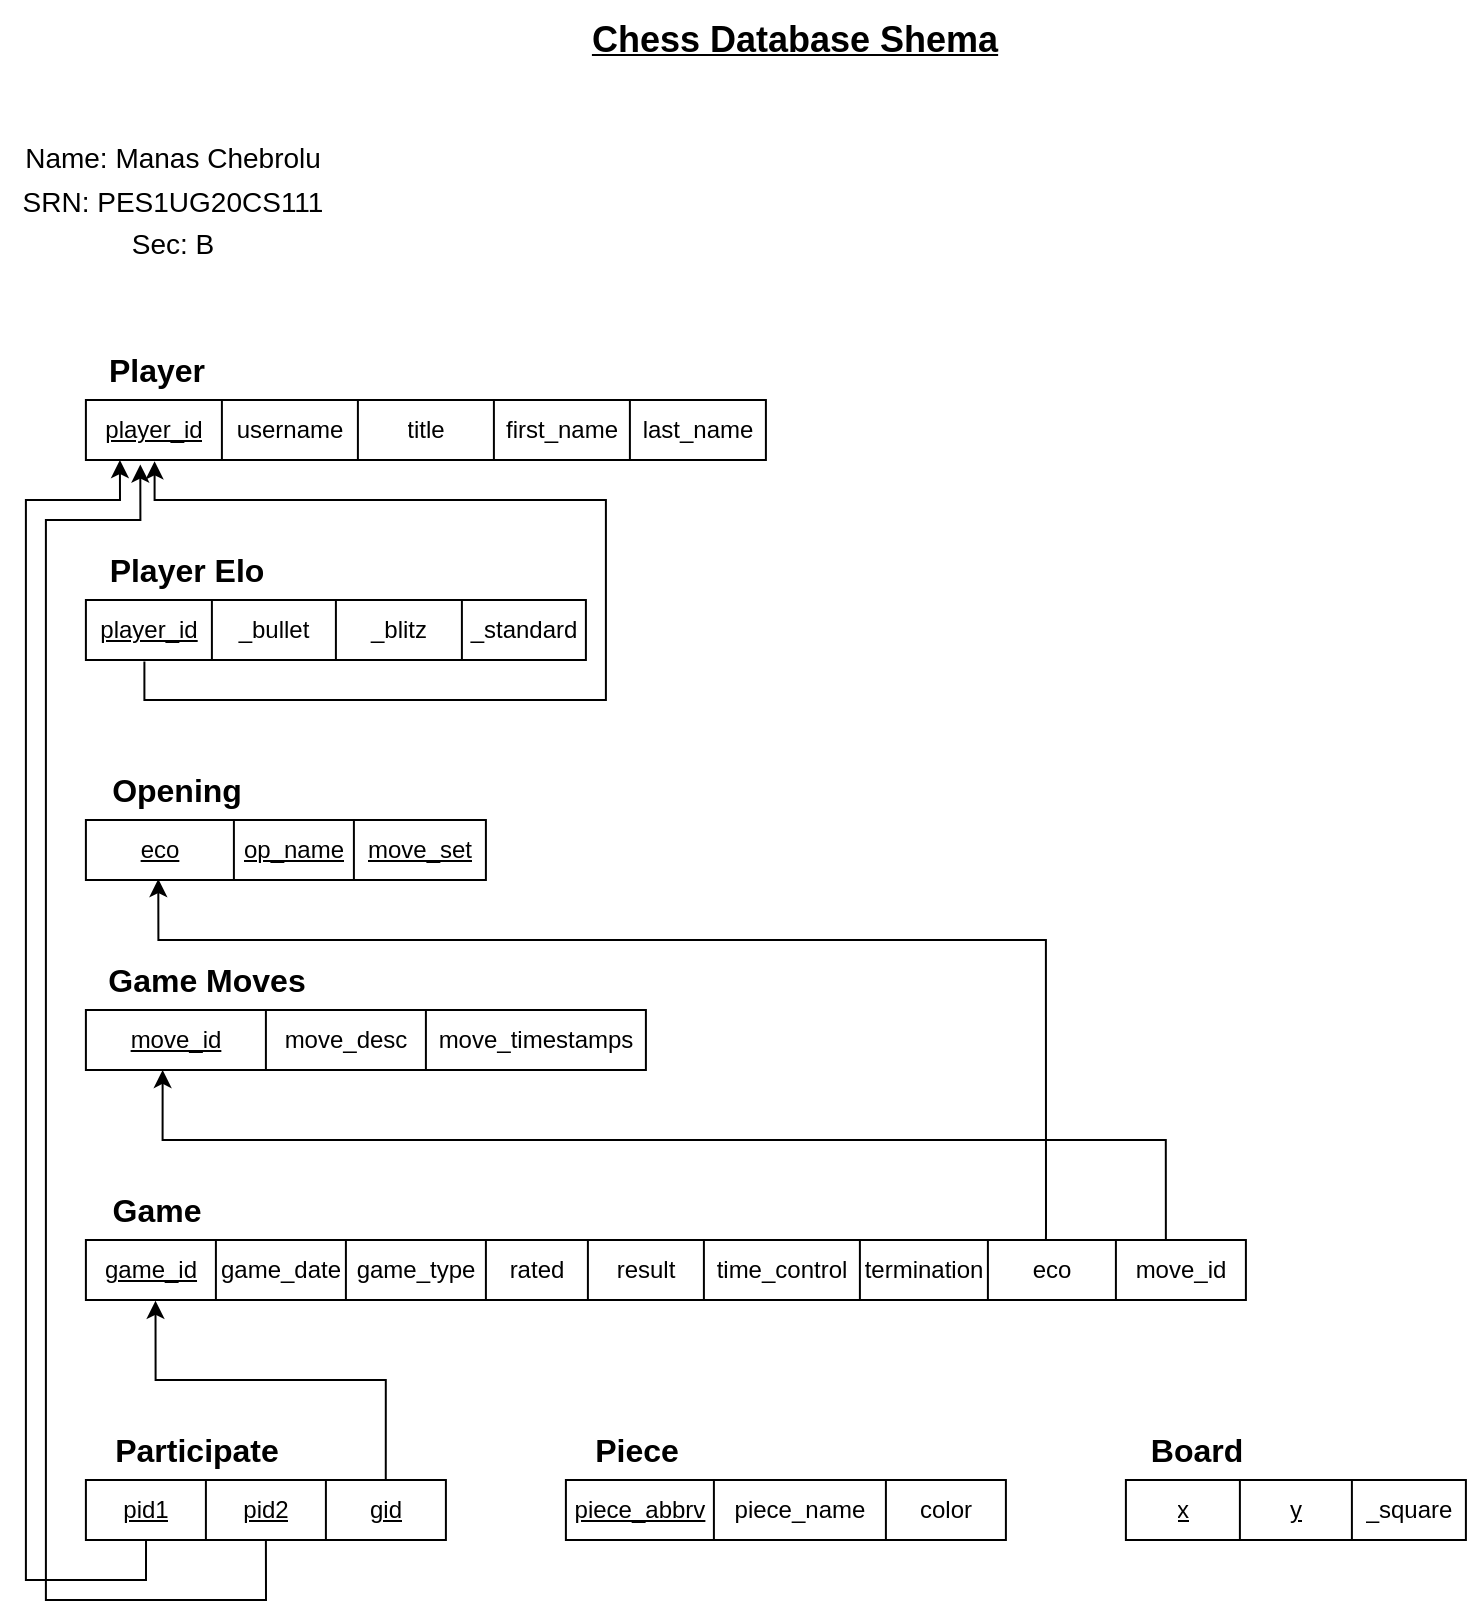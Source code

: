<mxfile version="20.3.0" type="device"><diagram id="mxFau04qipaCq8Q-isg6" name="Page-1"><mxGraphModel dx="1038" dy="649" grid="1" gridSize="10" guides="1" tooltips="1" connect="1" arrows="1" fold="1" page="1" pageScale="1" pageWidth="827" pageHeight="1169" math="0" shadow="0"><root><mxCell id="0"/><mxCell id="1" parent="0"/><mxCell id="A3EjM_pRa8vhYxY5GipD-2" value="&lt;b style=&quot;font-size: 18px;&quot;&gt;&lt;u&gt;Chess Database Shema&lt;/u&gt;&lt;/b&gt;" style="text;html=1;align=center;verticalAlign=middle;resizable=0;points=[];autosize=1;strokeColor=none;fillColor=none;" parent="1" vertex="1"><mxGeometry x="299" y="30" width="230" height="40" as="geometry"/></mxCell><mxCell id="A3EjM_pRa8vhYxY5GipD-3" value="&lt;font style=&quot;font-size: 14px;&quot;&gt;Name: Manas Chebrolu&lt;br&gt;SRN: PES1UG20CS111&lt;br&gt;Sec: B&lt;br&gt;&lt;/font&gt;" style="text;html=1;align=center;verticalAlign=middle;resizable=0;points=[];autosize=1;strokeColor=none;fillColor=none;fontSize=18;" parent="1" vertex="1"><mxGeometry x="17.5" y="90" width="170" height="80" as="geometry"/></mxCell><mxCell id="A3EjM_pRa8vhYxY5GipD-16" value="" style="shape=table;startSize=0;container=1;collapsible=0;childLayout=tableLayout;" parent="1" vertex="1"><mxGeometry x="59.95" y="230" width="340" height="30" as="geometry"/></mxCell><mxCell id="A3EjM_pRa8vhYxY5GipD-17" value="" style="shape=tableRow;horizontal=0;startSize=0;swimlaneHead=0;swimlaneBody=0;top=0;left=0;bottom=0;right=0;collapsible=0;dropTarget=0;fillColor=none;points=[[0,0.5],[1,0.5]];portConstraint=eastwest;" parent="A3EjM_pRa8vhYxY5GipD-16" vertex="1"><mxGeometry width="340" height="30" as="geometry"/></mxCell><mxCell id="A3EjM_pRa8vhYxY5GipD-18" value="&lt;u&gt;player_id&lt;/u&gt;" style="shape=partialRectangle;html=1;whiteSpace=wrap;connectable=0;overflow=hidden;fillColor=none;top=0;left=0;bottom=0;right=0;pointerEvents=1;" parent="A3EjM_pRa8vhYxY5GipD-17" vertex="1"><mxGeometry width="68" height="30" as="geometry"><mxRectangle width="68" height="30" as="alternateBounds"/></mxGeometry></mxCell><mxCell id="A3EjM_pRa8vhYxY5GipD-19" value="username" style="shape=partialRectangle;html=1;whiteSpace=wrap;connectable=0;overflow=hidden;fillColor=none;top=0;left=0;bottom=0;right=0;pointerEvents=1;" parent="A3EjM_pRa8vhYxY5GipD-17" vertex="1"><mxGeometry x="68" width="68" height="30" as="geometry"><mxRectangle width="68" height="30" as="alternateBounds"/></mxGeometry></mxCell><mxCell id="A3EjM_pRa8vhYxY5GipD-20" value="title" style="shape=partialRectangle;html=1;whiteSpace=wrap;connectable=0;overflow=hidden;fillColor=none;top=0;left=0;bottom=0;right=0;pointerEvents=1;" parent="A3EjM_pRa8vhYxY5GipD-17" vertex="1"><mxGeometry x="136" width="68" height="30" as="geometry"><mxRectangle width="68" height="30" as="alternateBounds"/></mxGeometry></mxCell><mxCell id="A3EjM_pRa8vhYxY5GipD-21" value="first_name" style="shape=partialRectangle;html=1;whiteSpace=wrap;connectable=0;overflow=hidden;fillColor=none;top=0;left=0;bottom=0;right=0;pointerEvents=1;" parent="A3EjM_pRa8vhYxY5GipD-17" vertex="1"><mxGeometry x="204" width="68" height="30" as="geometry"><mxRectangle width="68" height="30" as="alternateBounds"/></mxGeometry></mxCell><mxCell id="A3EjM_pRa8vhYxY5GipD-22" value="last_name" style="shape=partialRectangle;html=1;whiteSpace=wrap;connectable=0;overflow=hidden;fillColor=none;top=0;left=0;bottom=0;right=0;pointerEvents=1;" parent="A3EjM_pRa8vhYxY5GipD-17" vertex="1"><mxGeometry x="272" width="68" height="30" as="geometry"><mxRectangle width="68" height="30" as="alternateBounds"/></mxGeometry></mxCell><mxCell id="A3EjM_pRa8vhYxY5GipD-23" value="Player" style="text;html=1;align=center;verticalAlign=middle;resizable=0;points=[];autosize=1;strokeColor=none;fillColor=none;fontSize=16;fontStyle=1" parent="1" vertex="1"><mxGeometry x="59.95" y="200" width="70" height="30" as="geometry"/></mxCell><mxCell id="A3EjM_pRa8vhYxY5GipD-31" value="Player Elo" style="text;html=1;align=center;verticalAlign=middle;resizable=0;points=[];autosize=1;strokeColor=none;fillColor=none;fontSize=16;fontStyle=1" parent="1" vertex="1"><mxGeometry x="59.95" y="300" width="100" height="30" as="geometry"/></mxCell><mxCell id="A3EjM_pRa8vhYxY5GipD-33" value="" style="shape=table;startSize=0;container=1;collapsible=0;childLayout=tableLayout;" parent="1" vertex="1"><mxGeometry x="59.95" y="330" width="250" height="30" as="geometry"/></mxCell><mxCell id="A3EjM_pRa8vhYxY5GipD-34" value="" style="shape=tableRow;horizontal=0;startSize=0;swimlaneHead=0;swimlaneBody=0;top=0;left=0;bottom=0;right=0;collapsible=0;dropTarget=0;fillColor=none;points=[[0,0.5],[1,0.5]];portConstraint=eastwest;" parent="A3EjM_pRa8vhYxY5GipD-33" vertex="1"><mxGeometry width="250" height="30" as="geometry"/></mxCell><mxCell id="A3EjM_pRa8vhYxY5GipD-35" value="&lt;u&gt;player_id&lt;/u&gt;" style="shape=partialRectangle;html=1;whiteSpace=wrap;connectable=0;overflow=hidden;fillColor=none;top=0;left=0;bottom=0;right=0;pointerEvents=1;" parent="A3EjM_pRa8vhYxY5GipD-34" vertex="1"><mxGeometry width="63" height="30" as="geometry"><mxRectangle width="63" height="30" as="alternateBounds"/></mxGeometry></mxCell><mxCell id="A3EjM_pRa8vhYxY5GipD-36" value="_bullet" style="shape=partialRectangle;html=1;whiteSpace=wrap;connectable=0;overflow=hidden;fillColor=none;top=0;left=0;bottom=0;right=0;pointerEvents=1;" parent="A3EjM_pRa8vhYxY5GipD-34" vertex="1"><mxGeometry x="63" width="62" height="30" as="geometry"><mxRectangle width="62" height="30" as="alternateBounds"/></mxGeometry></mxCell><mxCell id="A3EjM_pRa8vhYxY5GipD-37" value="_blitz" style="shape=partialRectangle;html=1;whiteSpace=wrap;connectable=0;overflow=hidden;fillColor=none;top=0;left=0;bottom=0;right=0;pointerEvents=1;" parent="A3EjM_pRa8vhYxY5GipD-34" vertex="1"><mxGeometry x="125" width="63" height="30" as="geometry"><mxRectangle width="63" height="30" as="alternateBounds"/></mxGeometry></mxCell><mxCell id="A3EjM_pRa8vhYxY5GipD-38" value="_standard" style="shape=partialRectangle;html=1;whiteSpace=wrap;connectable=0;overflow=hidden;fillColor=none;top=0;left=0;bottom=0;right=0;pointerEvents=1;" parent="A3EjM_pRa8vhYxY5GipD-34" vertex="1"><mxGeometry x="188" width="62" height="30" as="geometry"><mxRectangle width="62" height="30" as="alternateBounds"/></mxGeometry></mxCell><mxCell id="A3EjM_pRa8vhYxY5GipD-41" value="" style="edgeStyle=segmentEdgeStyle;endArrow=classic;html=1;rounded=0;entryX=0.101;entryY=1.022;entryDx=0;entryDy=0;entryPerimeter=0;exitX=0.117;exitY=1.027;exitDx=0;exitDy=0;exitPerimeter=0;" parent="1" source="A3EjM_pRa8vhYxY5GipD-34" target="A3EjM_pRa8vhYxY5GipD-17" edge="1"><mxGeometry width="50" height="50" relative="1" as="geometry"><mxPoint x="49.95" y="420" as="sourcePoint"/><mxPoint x="99.95" y="370" as="targetPoint"/><Array as="points"><mxPoint x="88.95" y="380"/><mxPoint x="319.95" y="380"/><mxPoint x="319.95" y="280"/><mxPoint x="93.95" y="280"/></Array></mxGeometry></mxCell><mxCell id="A3EjM_pRa8vhYxY5GipD-42" value="" style="shape=table;startSize=0;container=1;collapsible=0;childLayout=tableLayout;" parent="1" vertex="1"><mxGeometry x="59.95" y="440" width="200" height="30" as="geometry"/></mxCell><mxCell id="A3EjM_pRa8vhYxY5GipD-43" value="" style="shape=tableRow;horizontal=0;startSize=0;swimlaneHead=0;swimlaneBody=0;top=0;left=0;bottom=0;right=0;collapsible=0;dropTarget=0;fillColor=none;points=[[0,0.5],[1,0.5]];portConstraint=eastwest;" parent="A3EjM_pRa8vhYxY5GipD-42" vertex="1"><mxGeometry width="200" height="30" as="geometry"/></mxCell><mxCell id="A3EjM_pRa8vhYxY5GipD-44" value="eco" style="shape=partialRectangle;html=1;whiteSpace=wrap;connectable=0;overflow=hidden;fillColor=none;top=0;left=0;bottom=0;right=0;pointerEvents=1;fontStyle=4" parent="A3EjM_pRa8vhYxY5GipD-43" vertex="1"><mxGeometry width="74" height="30" as="geometry"><mxRectangle width="74" height="30" as="alternateBounds"/></mxGeometry></mxCell><mxCell id="A3EjM_pRa8vhYxY5GipD-45" value="op_name" style="shape=partialRectangle;html=1;whiteSpace=wrap;connectable=0;overflow=hidden;fillColor=none;top=0;left=0;bottom=0;right=0;pointerEvents=1;fontStyle=4" parent="A3EjM_pRa8vhYxY5GipD-43" vertex="1"><mxGeometry x="74" width="60" height="30" as="geometry"><mxRectangle width="60" height="30" as="alternateBounds"/></mxGeometry></mxCell><mxCell id="A3EjM_pRa8vhYxY5GipD-46" value="&lt;u&gt;move_set&lt;/u&gt;" style="shape=partialRectangle;html=1;whiteSpace=wrap;connectable=0;overflow=hidden;fillColor=none;top=0;left=0;bottom=0;right=0;pointerEvents=1;" parent="A3EjM_pRa8vhYxY5GipD-43" vertex="1"><mxGeometry x="134" width="66" height="30" as="geometry"><mxRectangle width="66" height="30" as="alternateBounds"/></mxGeometry></mxCell><mxCell id="A3EjM_pRa8vhYxY5GipD-47" value="Opening" style="text;html=1;align=center;verticalAlign=middle;resizable=0;points=[];autosize=1;strokeColor=none;fillColor=none;fontSize=16;fontStyle=1" parent="1" vertex="1"><mxGeometry x="59.95" y="410" width="90" height="30" as="geometry"/></mxCell><mxCell id="A3EjM_pRa8vhYxY5GipD-48" value="" style="shape=table;startSize=0;container=1;collapsible=0;childLayout=tableLayout;" parent="1" vertex="1"><mxGeometry x="59.95" y="535" width="280" height="30" as="geometry"/></mxCell><mxCell id="A3EjM_pRa8vhYxY5GipD-49" value="" style="shape=tableRow;horizontal=0;startSize=0;swimlaneHead=0;swimlaneBody=0;top=0;left=0;bottom=0;right=0;collapsible=0;dropTarget=0;fillColor=none;points=[[0,0.5],[1,0.5]];portConstraint=eastwest;" parent="A3EjM_pRa8vhYxY5GipD-48" vertex="1"><mxGeometry width="280" height="30" as="geometry"/></mxCell><mxCell id="A3EjM_pRa8vhYxY5GipD-50" value="move_id" style="shape=partialRectangle;html=1;whiteSpace=wrap;connectable=0;overflow=hidden;fillColor=none;top=0;left=0;bottom=0;right=0;pointerEvents=1;fontStyle=4" parent="A3EjM_pRa8vhYxY5GipD-49" vertex="1"><mxGeometry width="90" height="30" as="geometry"><mxRectangle width="90" height="30" as="alternateBounds"/></mxGeometry></mxCell><mxCell id="A3EjM_pRa8vhYxY5GipD-51" value="move_desc" style="shape=partialRectangle;html=1;whiteSpace=wrap;connectable=0;overflow=hidden;fillColor=none;top=0;left=0;bottom=0;right=0;pointerEvents=1;fontStyle=0" parent="A3EjM_pRa8vhYxY5GipD-49" vertex="1"><mxGeometry x="90" width="80" height="30" as="geometry"><mxRectangle width="80" height="30" as="alternateBounds"/></mxGeometry></mxCell><mxCell id="A3EjM_pRa8vhYxY5GipD-52" value="&lt;span&gt;move_timestamps&lt;/span&gt;" style="shape=partialRectangle;html=1;whiteSpace=wrap;connectable=0;overflow=hidden;fillColor=none;top=0;left=0;bottom=0;right=0;pointerEvents=1;fontStyle=0" parent="A3EjM_pRa8vhYxY5GipD-49" vertex="1"><mxGeometry x="170" width="110" height="30" as="geometry"><mxRectangle width="110" height="30" as="alternateBounds"/></mxGeometry></mxCell><mxCell id="A3EjM_pRa8vhYxY5GipD-53" value="Game Moves" style="text;html=1;align=center;verticalAlign=middle;resizable=0;points=[];autosize=1;strokeColor=none;fillColor=none;fontSize=16;fontStyle=1" parent="1" vertex="1"><mxGeometry x="59.95" y="505" width="120" height="30" as="geometry"/></mxCell><mxCell id="A3EjM_pRa8vhYxY5GipD-54" value="" style="shape=table;startSize=0;container=1;collapsible=0;childLayout=tableLayout;" parent="1" vertex="1"><mxGeometry x="59.95" y="650" width="580" height="30" as="geometry"/></mxCell><mxCell id="A3EjM_pRa8vhYxY5GipD-55" value="" style="shape=tableRow;horizontal=0;startSize=0;swimlaneHead=0;swimlaneBody=0;top=0;left=0;bottom=0;right=0;collapsible=0;dropTarget=0;fillColor=none;points=[[0,0.5],[1,0.5]];portConstraint=eastwest;" parent="A3EjM_pRa8vhYxY5GipD-54" vertex="1"><mxGeometry width="580" height="30" as="geometry"/></mxCell><mxCell id="A3EjM_pRa8vhYxY5GipD-56" value="&lt;u&gt;game_id&lt;/u&gt;" style="shape=partialRectangle;html=1;whiteSpace=wrap;connectable=0;overflow=hidden;fillColor=none;top=0;left=0;bottom=0;right=0;pointerEvents=1;" parent="A3EjM_pRa8vhYxY5GipD-55" vertex="1"><mxGeometry width="65" height="30" as="geometry"><mxRectangle width="65" height="30" as="alternateBounds"/></mxGeometry></mxCell><mxCell id="A3EjM_pRa8vhYxY5GipD-57" value="game_date" style="shape=partialRectangle;html=1;whiteSpace=wrap;connectable=0;overflow=hidden;fillColor=none;top=0;left=0;bottom=0;right=0;pointerEvents=1;" parent="A3EjM_pRa8vhYxY5GipD-55" vertex="1"><mxGeometry x="65" width="65" height="30" as="geometry"><mxRectangle width="65" height="30" as="alternateBounds"/></mxGeometry></mxCell><mxCell id="A3EjM_pRa8vhYxY5GipD-58" value="game_type" style="shape=partialRectangle;html=1;whiteSpace=wrap;connectable=0;overflow=hidden;fillColor=none;top=0;left=0;bottom=0;right=0;pointerEvents=1;" parent="A3EjM_pRa8vhYxY5GipD-55" vertex="1"><mxGeometry x="130" width="70" height="30" as="geometry"><mxRectangle width="70" height="30" as="alternateBounds"/></mxGeometry></mxCell><mxCell id="A3EjM_pRa8vhYxY5GipD-59" value="rated" style="shape=partialRectangle;html=1;whiteSpace=wrap;connectable=0;overflow=hidden;fillColor=none;top=0;left=0;bottom=0;right=0;pointerEvents=1;" parent="A3EjM_pRa8vhYxY5GipD-55" vertex="1"><mxGeometry x="200" width="51" height="30" as="geometry"><mxRectangle width="51" height="30" as="alternateBounds"/></mxGeometry></mxCell><mxCell id="A3EjM_pRa8vhYxY5GipD-60" value="result" style="shape=partialRectangle;html=1;whiteSpace=wrap;connectable=0;overflow=hidden;fillColor=none;top=0;left=0;bottom=0;right=0;pointerEvents=1;" parent="A3EjM_pRa8vhYxY5GipD-55" vertex="1"><mxGeometry x="251" width="58" height="30" as="geometry"><mxRectangle width="58" height="30" as="alternateBounds"/></mxGeometry></mxCell><mxCell id="A3EjM_pRa8vhYxY5GipD-61" value="time_control" style="shape=partialRectangle;html=1;whiteSpace=wrap;connectable=0;overflow=hidden;fillColor=none;top=0;left=0;bottom=0;right=0;pointerEvents=1;" parent="A3EjM_pRa8vhYxY5GipD-55" vertex="1"><mxGeometry x="309" width="78" height="30" as="geometry"><mxRectangle width="78" height="30" as="alternateBounds"/></mxGeometry></mxCell><mxCell id="A3EjM_pRa8vhYxY5GipD-62" value="termination" style="shape=partialRectangle;html=1;whiteSpace=wrap;connectable=0;overflow=hidden;fillColor=none;top=0;left=0;bottom=0;right=0;pointerEvents=1;" parent="A3EjM_pRa8vhYxY5GipD-55" vertex="1"><mxGeometry x="387" width="64" height="30" as="geometry"><mxRectangle width="64" height="30" as="alternateBounds"/></mxGeometry></mxCell><mxCell id="A3EjM_pRa8vhYxY5GipD-63" value="eco" style="shape=partialRectangle;html=1;whiteSpace=wrap;connectable=0;overflow=hidden;fillColor=none;top=0;left=0;bottom=0;right=0;pointerEvents=1;" parent="A3EjM_pRa8vhYxY5GipD-55" vertex="1"><mxGeometry x="451" width="64" height="30" as="geometry"><mxRectangle width="64" height="30" as="alternateBounds"/></mxGeometry></mxCell><mxCell id="A3EjM_pRa8vhYxY5GipD-64" value="move_id" style="shape=partialRectangle;html=1;whiteSpace=wrap;connectable=0;overflow=hidden;fillColor=none;top=0;left=0;bottom=0;right=0;pointerEvents=1;" parent="A3EjM_pRa8vhYxY5GipD-55" vertex="1"><mxGeometry x="515" width="65" height="30" as="geometry"><mxRectangle width="65" height="30" as="alternateBounds"/></mxGeometry></mxCell><mxCell id="A3EjM_pRa8vhYxY5GipD-65" value="Game" style="text;html=1;align=center;verticalAlign=middle;resizable=0;points=[];autosize=1;strokeColor=none;fillColor=none;fontSize=16;fontStyle=1" parent="1" vertex="1"><mxGeometry x="59.95" y="620" width="70" height="30" as="geometry"/></mxCell><mxCell id="A3EjM_pRa8vhYxY5GipD-66" value="" style="edgeStyle=segmentEdgeStyle;endArrow=classic;html=1;rounded=0;entryX=0.181;entryY=0.984;entryDx=0;entryDy=0;entryPerimeter=0;" parent="1" target="A3EjM_pRa8vhYxY5GipD-43" edge="1"><mxGeometry width="50" height="50" relative="1" as="geometry"><mxPoint x="539.95" y="650" as="sourcePoint"/><mxPoint x="589.95" y="500" as="targetPoint"/><Array as="points"><mxPoint x="539.95" y="647"/><mxPoint x="539.95" y="500"/><mxPoint x="95.95" y="500"/></Array></mxGeometry></mxCell><mxCell id="A3EjM_pRa8vhYxY5GipD-67" value="" style="edgeStyle=segmentEdgeStyle;endArrow=classic;html=1;rounded=0;entryX=0.137;entryY=0.999;entryDx=0;entryDy=0;entryPerimeter=0;exitX=0.931;exitY=0;exitDx=0;exitDy=0;exitPerimeter=0;" parent="1" source="A3EjM_pRa8vhYxY5GipD-55" target="A3EjM_pRa8vhYxY5GipD-49" edge="1"><mxGeometry width="50" height="50" relative="1" as="geometry"><mxPoint x="599.95" y="620" as="sourcePoint"/><mxPoint x="419.95" y="570" as="targetPoint"/><Array as="points"><mxPoint x="599.95" y="600"/><mxPoint x="97.95" y="600"/></Array></mxGeometry></mxCell><mxCell id="A3EjM_pRa8vhYxY5GipD-68" value="" style="shape=table;startSize=0;container=1;collapsible=0;childLayout=tableLayout;" parent="1" vertex="1"><mxGeometry x="59.95" y="770" width="180" height="30" as="geometry"/></mxCell><mxCell id="A3EjM_pRa8vhYxY5GipD-69" value="" style="shape=tableRow;horizontal=0;startSize=0;swimlaneHead=0;swimlaneBody=0;top=0;left=0;bottom=0;right=0;collapsible=0;dropTarget=0;fillColor=none;points=[[0,0.5],[1,0.5]];portConstraint=eastwest;" parent="A3EjM_pRa8vhYxY5GipD-68" vertex="1"><mxGeometry width="180" height="30" as="geometry"/></mxCell><mxCell id="A3EjM_pRa8vhYxY5GipD-70" value="pid1" style="shape=partialRectangle;html=1;whiteSpace=wrap;connectable=0;overflow=hidden;fillColor=none;top=0;left=0;bottom=0;right=0;pointerEvents=1;fontStyle=4" parent="A3EjM_pRa8vhYxY5GipD-69" vertex="1"><mxGeometry width="60" height="30" as="geometry"><mxRectangle width="60" height="30" as="alternateBounds"/></mxGeometry></mxCell><mxCell id="A3EjM_pRa8vhYxY5GipD-71" value="pid2" style="shape=partialRectangle;html=1;whiteSpace=wrap;connectable=0;overflow=hidden;fillColor=none;top=0;left=0;bottom=0;right=0;pointerEvents=1;fontStyle=4" parent="A3EjM_pRa8vhYxY5GipD-69" vertex="1"><mxGeometry x="60" width="60" height="30" as="geometry"><mxRectangle width="60" height="30" as="alternateBounds"/></mxGeometry></mxCell><mxCell id="A3EjM_pRa8vhYxY5GipD-72" value="gid" style="shape=partialRectangle;html=1;whiteSpace=wrap;connectable=0;overflow=hidden;fillColor=none;top=0;left=0;bottom=0;right=0;pointerEvents=1;fontStyle=4" parent="A3EjM_pRa8vhYxY5GipD-69" vertex="1"><mxGeometry x="120" width="60" height="30" as="geometry"><mxRectangle width="60" height="30" as="alternateBounds"/></mxGeometry></mxCell><mxCell id="A3EjM_pRa8vhYxY5GipD-73" value="Participate" style="text;html=1;align=center;verticalAlign=middle;resizable=0;points=[];autosize=1;strokeColor=none;fillColor=none;fontSize=16;fontStyle=1" parent="1" vertex="1"><mxGeometry x="59.95" y="740" width="110" height="30" as="geometry"/></mxCell><mxCell id="A3EjM_pRa8vhYxY5GipD-74" value="" style="edgeStyle=segmentEdgeStyle;endArrow=classic;html=1;rounded=0;exitX=0.167;exitY=1.018;exitDx=0;exitDy=0;exitPerimeter=0;" parent="1" source="A3EjM_pRa8vhYxY5GipD-69" edge="1"><mxGeometry width="50" height="50" relative="1" as="geometry"><mxPoint x="69.95" y="890" as="sourcePoint"/><mxPoint x="76.95" y="260" as="targetPoint"/><Array as="points"><mxPoint x="89.95" y="820"/><mxPoint x="29.95" y="820"/><mxPoint x="29.95" y="280"/><mxPoint x="76.95" y="280"/></Array></mxGeometry></mxCell><mxCell id="A3EjM_pRa8vhYxY5GipD-76" value="" style="edgeStyle=segmentEdgeStyle;endArrow=classic;html=1;rounded=0;exitX=0.5;exitY=1;exitDx=0;exitDy=0;entryX=0.08;entryY=1.076;entryDx=0;entryDy=0;entryPerimeter=0;" parent="1" source="A3EjM_pRa8vhYxY5GipD-68" target="A3EjM_pRa8vhYxY5GipD-17" edge="1"><mxGeometry width="50" height="50" relative="1" as="geometry"><mxPoint x="100.01" y="810.54" as="sourcePoint"/><mxPoint x="86.95" y="270" as="targetPoint"/><Array as="points"><mxPoint x="149.95" y="830"/><mxPoint x="39.95" y="830"/><mxPoint x="39.95" y="290"/><mxPoint x="86.95" y="290"/></Array></mxGeometry></mxCell><mxCell id="A3EjM_pRa8vhYxY5GipD-77" value="" style="edgeStyle=segmentEdgeStyle;endArrow=classic;html=1;rounded=0;entryX=0.06;entryY=1.013;entryDx=0;entryDy=0;entryPerimeter=0;exitX=0.833;exitY=0;exitDx=0;exitDy=0;exitPerimeter=0;" parent="1" source="A3EjM_pRa8vhYxY5GipD-69" target="A3EjM_pRa8vhYxY5GipD-55" edge="1"><mxGeometry width="50" height="50" relative="1" as="geometry"><mxPoint x="179.95" y="760" as="sourcePoint"/><mxPoint x="229.95" y="710" as="targetPoint"/><Array as="points"><mxPoint x="209.95" y="720"/><mxPoint x="94.95" y="720"/></Array></mxGeometry></mxCell><mxCell id="A3EjM_pRa8vhYxY5GipD-78" value="" style="shape=table;startSize=0;container=1;collapsible=0;childLayout=tableLayout;fontStyle=4" parent="1" vertex="1"><mxGeometry x="299.95" y="770" width="220" height="30" as="geometry"/></mxCell><mxCell id="A3EjM_pRa8vhYxY5GipD-79" value="" style="shape=tableRow;horizontal=0;startSize=0;swimlaneHead=0;swimlaneBody=0;top=0;left=0;bottom=0;right=0;collapsible=0;dropTarget=0;fillColor=none;points=[[0,0.5],[1,0.5]];portConstraint=eastwest;" parent="A3EjM_pRa8vhYxY5GipD-78" vertex="1"><mxGeometry width="220" height="30" as="geometry"/></mxCell><mxCell id="A3EjM_pRa8vhYxY5GipD-80" value="piece_abbrv" style="shape=partialRectangle;html=1;whiteSpace=wrap;connectable=0;overflow=hidden;fillColor=none;top=0;left=0;bottom=0;right=0;pointerEvents=1;fontStyle=4" parent="A3EjM_pRa8vhYxY5GipD-79" vertex="1"><mxGeometry width="74" height="30" as="geometry"><mxRectangle width="74" height="30" as="alternateBounds"/></mxGeometry></mxCell><mxCell id="A3EjM_pRa8vhYxY5GipD-81" value="piece_name" style="shape=partialRectangle;html=1;whiteSpace=wrap;connectable=0;overflow=hidden;fillColor=none;top=0;left=0;bottom=0;right=0;pointerEvents=1;" parent="A3EjM_pRa8vhYxY5GipD-79" vertex="1"><mxGeometry x="74" width="86" height="30" as="geometry"><mxRectangle width="86" height="30" as="alternateBounds"/></mxGeometry></mxCell><mxCell id="A3EjM_pRa8vhYxY5GipD-82" value="color" style="shape=partialRectangle;html=1;whiteSpace=wrap;connectable=0;overflow=hidden;fillColor=none;top=0;left=0;bottom=0;right=0;pointerEvents=1;" parent="A3EjM_pRa8vhYxY5GipD-79" vertex="1"><mxGeometry x="160" width="60" height="30" as="geometry"><mxRectangle width="60" height="30" as="alternateBounds"/></mxGeometry></mxCell><mxCell id="A3EjM_pRa8vhYxY5GipD-83" value="Piece" style="text;html=1;align=center;verticalAlign=middle;resizable=0;points=[];autosize=1;strokeColor=none;fillColor=none;fontSize=16;fontStyle=1" parent="1" vertex="1"><mxGeometry x="299.95" y="740" width="70" height="30" as="geometry"/></mxCell><mxCell id="A3EjM_pRa8vhYxY5GipD-84" value="" style="shape=table;startSize=0;container=1;collapsible=0;childLayout=tableLayout;" parent="1" vertex="1"><mxGeometry x="579.95" y="770" width="170" height="30" as="geometry"/></mxCell><mxCell id="A3EjM_pRa8vhYxY5GipD-85" value="" style="shape=tableRow;horizontal=0;startSize=0;swimlaneHead=0;swimlaneBody=0;top=0;left=0;bottom=0;right=0;collapsible=0;dropTarget=0;fillColor=none;points=[[0,0.5],[1,0.5]];portConstraint=eastwest;" parent="A3EjM_pRa8vhYxY5GipD-84" vertex="1"><mxGeometry width="170" height="30" as="geometry"/></mxCell><mxCell id="A3EjM_pRa8vhYxY5GipD-86" value="x" style="shape=partialRectangle;html=1;whiteSpace=wrap;connectable=0;overflow=hidden;fillColor=none;top=0;left=0;bottom=0;right=0;pointerEvents=1;fontStyle=4" parent="A3EjM_pRa8vhYxY5GipD-85" vertex="1"><mxGeometry width="57" height="30" as="geometry"><mxRectangle width="57" height="30" as="alternateBounds"/></mxGeometry></mxCell><mxCell id="A3EjM_pRa8vhYxY5GipD-87" value="y" style="shape=partialRectangle;html=1;whiteSpace=wrap;connectable=0;overflow=hidden;fillColor=none;top=0;left=0;bottom=0;right=0;pointerEvents=1;fontStyle=4" parent="A3EjM_pRa8vhYxY5GipD-85" vertex="1"><mxGeometry x="57" width="56" height="30" as="geometry"><mxRectangle width="56" height="30" as="alternateBounds"/></mxGeometry></mxCell><mxCell id="A3EjM_pRa8vhYxY5GipD-88" value="_square" style="shape=partialRectangle;html=1;whiteSpace=wrap;connectable=0;overflow=hidden;fillColor=none;top=0;left=0;bottom=0;right=0;pointerEvents=1;" parent="A3EjM_pRa8vhYxY5GipD-85" vertex="1"><mxGeometry x="113" width="57" height="30" as="geometry"><mxRectangle width="57" height="30" as="alternateBounds"/></mxGeometry></mxCell><mxCell id="A3EjM_pRa8vhYxY5GipD-89" value="Board" style="text;html=1;align=center;verticalAlign=middle;resizable=0;points=[];autosize=1;strokeColor=none;fillColor=none;fontSize=16;fontStyle=1" parent="1" vertex="1"><mxGeometry x="579.95" y="740" width="70" height="30" as="geometry"/></mxCell></root></mxGraphModel></diagram></mxfile>